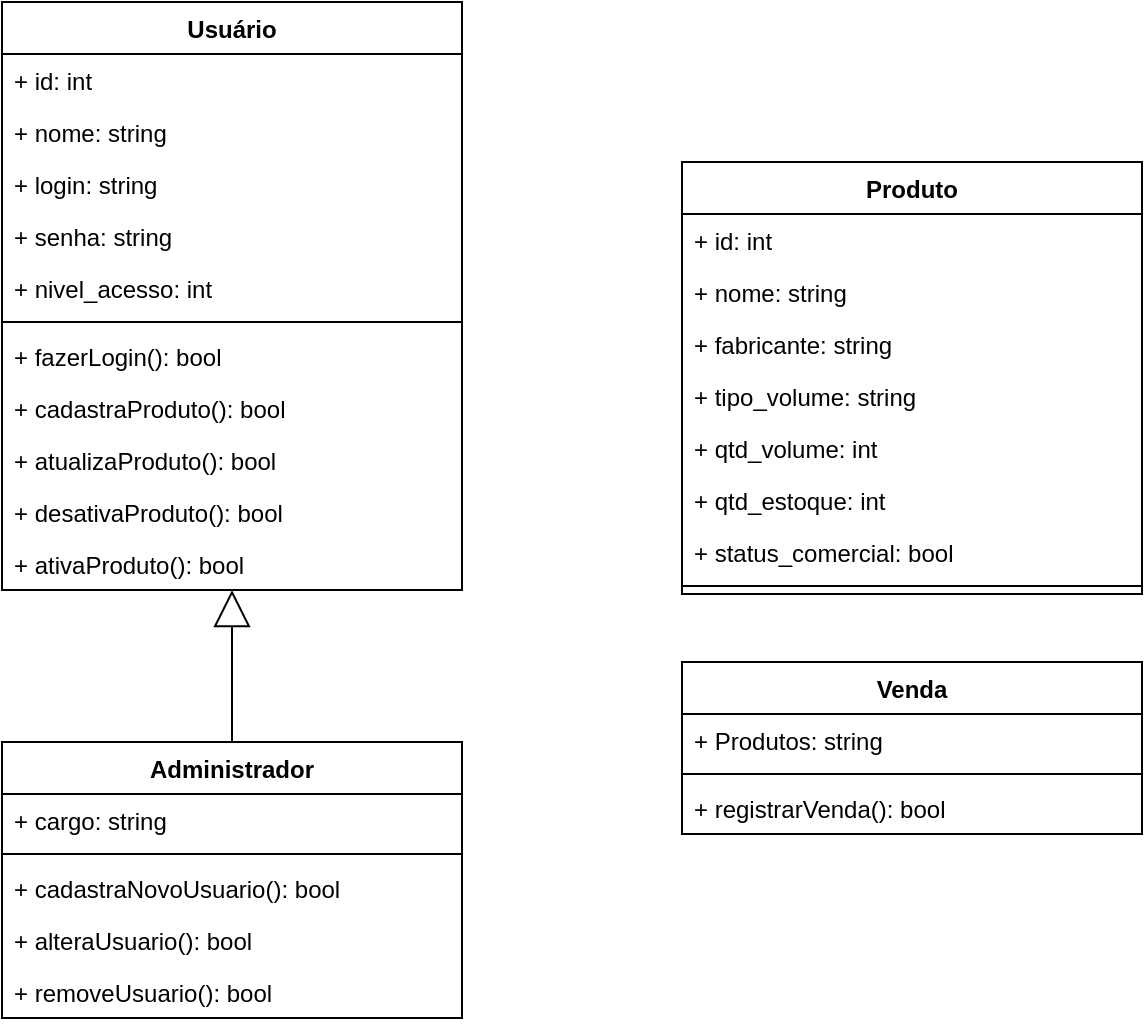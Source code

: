 <mxfile version="21.3.2" type="github">
  <diagram id="C5RBs43oDa-KdzZeNtuy" name="Page-1">
    <mxGraphModel dx="1434" dy="753" grid="1" gridSize="10" guides="1" tooltips="1" connect="1" arrows="1" fold="1" page="1" pageScale="1" pageWidth="827" pageHeight="1169" math="0" shadow="0">
      <root>
        <mxCell id="WIyWlLk6GJQsqaUBKTNV-0" />
        <mxCell id="WIyWlLk6GJQsqaUBKTNV-1" parent="WIyWlLk6GJQsqaUBKTNV-0" />
        <mxCell id="QeRd_3t7Ang1pk4t5GSB-0" value="Usuário" style="swimlane;fontStyle=1;align=center;verticalAlign=top;childLayout=stackLayout;horizontal=1;startSize=26;horizontalStack=0;resizeParent=1;resizeParentMax=0;resizeLast=0;collapsible=1;marginBottom=0;whiteSpace=wrap;html=1;" vertex="1" parent="WIyWlLk6GJQsqaUBKTNV-1">
          <mxGeometry x="129" y="130" width="230" height="294" as="geometry" />
        </mxCell>
        <mxCell id="QeRd_3t7Ang1pk4t5GSB-1" value="+ id: int&lt;span style=&quot;white-space: pre;&quot;&gt;	&lt;/span&gt;" style="text;strokeColor=none;fillColor=none;align=left;verticalAlign=top;spacingLeft=4;spacingRight=4;overflow=hidden;rotatable=0;points=[[0,0.5],[1,0.5]];portConstraint=eastwest;whiteSpace=wrap;html=1;" vertex="1" parent="QeRd_3t7Ang1pk4t5GSB-0">
          <mxGeometry y="26" width="230" height="26" as="geometry" />
        </mxCell>
        <mxCell id="QeRd_3t7Ang1pk4t5GSB-4" value="+ nome: string" style="text;strokeColor=none;fillColor=none;align=left;verticalAlign=top;spacingLeft=4;spacingRight=4;overflow=hidden;rotatable=0;points=[[0,0.5],[1,0.5]];portConstraint=eastwest;whiteSpace=wrap;html=1;" vertex="1" parent="QeRd_3t7Ang1pk4t5GSB-0">
          <mxGeometry y="52" width="230" height="26" as="geometry" />
        </mxCell>
        <mxCell id="QeRd_3t7Ang1pk4t5GSB-5" value="+ login: string" style="text;strokeColor=none;fillColor=none;align=left;verticalAlign=top;spacingLeft=4;spacingRight=4;overflow=hidden;rotatable=0;points=[[0,0.5],[1,0.5]];portConstraint=eastwest;whiteSpace=wrap;html=1;" vertex="1" parent="QeRd_3t7Ang1pk4t5GSB-0">
          <mxGeometry y="78" width="230" height="26" as="geometry" />
        </mxCell>
        <mxCell id="QeRd_3t7Ang1pk4t5GSB-6" value="+ senha: string" style="text;strokeColor=none;fillColor=none;align=left;verticalAlign=top;spacingLeft=4;spacingRight=4;overflow=hidden;rotatable=0;points=[[0,0.5],[1,0.5]];portConstraint=eastwest;whiteSpace=wrap;html=1;" vertex="1" parent="QeRd_3t7Ang1pk4t5GSB-0">
          <mxGeometry y="104" width="230" height="26" as="geometry" />
        </mxCell>
        <mxCell id="QeRd_3t7Ang1pk4t5GSB-7" value="+ nivel_acesso: int" style="text;strokeColor=none;fillColor=none;align=left;verticalAlign=top;spacingLeft=4;spacingRight=4;overflow=hidden;rotatable=0;points=[[0,0.5],[1,0.5]];portConstraint=eastwest;whiteSpace=wrap;html=1;" vertex="1" parent="QeRd_3t7Ang1pk4t5GSB-0">
          <mxGeometry y="130" width="230" height="26" as="geometry" />
        </mxCell>
        <mxCell id="QeRd_3t7Ang1pk4t5GSB-2" value="" style="line;strokeWidth=1;fillColor=none;align=left;verticalAlign=middle;spacingTop=-1;spacingLeft=3;spacingRight=3;rotatable=0;labelPosition=right;points=[];portConstraint=eastwest;strokeColor=inherit;" vertex="1" parent="QeRd_3t7Ang1pk4t5GSB-0">
          <mxGeometry y="156" width="230" height="8" as="geometry" />
        </mxCell>
        <mxCell id="QeRd_3t7Ang1pk4t5GSB-3" value="+ fazerLogin(): bool" style="text;strokeColor=none;fillColor=none;align=left;verticalAlign=top;spacingLeft=4;spacingRight=4;overflow=hidden;rotatable=0;points=[[0,0.5],[1,0.5]];portConstraint=eastwest;whiteSpace=wrap;html=1;" vertex="1" parent="QeRd_3t7Ang1pk4t5GSB-0">
          <mxGeometry y="164" width="230" height="26" as="geometry" />
        </mxCell>
        <mxCell id="QeRd_3t7Ang1pk4t5GSB-8" value="+ cadastraProduto(): bool" style="text;strokeColor=none;fillColor=none;align=left;verticalAlign=top;spacingLeft=4;spacingRight=4;overflow=hidden;rotatable=0;points=[[0,0.5],[1,0.5]];portConstraint=eastwest;whiteSpace=wrap;html=1;" vertex="1" parent="QeRd_3t7Ang1pk4t5GSB-0">
          <mxGeometry y="190" width="230" height="26" as="geometry" />
        </mxCell>
        <mxCell id="QeRd_3t7Ang1pk4t5GSB-9" value="+ atualizaProduto(): bool" style="text;strokeColor=none;fillColor=none;align=left;verticalAlign=top;spacingLeft=4;spacingRight=4;overflow=hidden;rotatable=0;points=[[0,0.5],[1,0.5]];portConstraint=eastwest;whiteSpace=wrap;html=1;" vertex="1" parent="QeRd_3t7Ang1pk4t5GSB-0">
          <mxGeometry y="216" width="230" height="26" as="geometry" />
        </mxCell>
        <mxCell id="QeRd_3t7Ang1pk4t5GSB-10" value="+ desativaProduto(): bool" style="text;strokeColor=none;fillColor=none;align=left;verticalAlign=top;spacingLeft=4;spacingRight=4;overflow=hidden;rotatable=0;points=[[0,0.5],[1,0.5]];portConstraint=eastwest;whiteSpace=wrap;html=1;" vertex="1" parent="QeRd_3t7Ang1pk4t5GSB-0">
          <mxGeometry y="242" width="230" height="26" as="geometry" />
        </mxCell>
        <mxCell id="QeRd_3t7Ang1pk4t5GSB-14" value="+ ativaProduto(): bool" style="text;strokeColor=none;fillColor=none;align=left;verticalAlign=top;spacingLeft=4;spacingRight=4;overflow=hidden;rotatable=0;points=[[0,0.5],[1,0.5]];portConstraint=eastwest;whiteSpace=wrap;html=1;" vertex="1" parent="QeRd_3t7Ang1pk4t5GSB-0">
          <mxGeometry y="268" width="230" height="26" as="geometry" />
        </mxCell>
        <mxCell id="QeRd_3t7Ang1pk4t5GSB-16" value="Administrador" style="swimlane;fontStyle=1;align=center;verticalAlign=top;childLayout=stackLayout;horizontal=1;startSize=26;horizontalStack=0;resizeParent=1;resizeParentMax=0;resizeLast=0;collapsible=1;marginBottom=0;whiteSpace=wrap;html=1;" vertex="1" parent="WIyWlLk6GJQsqaUBKTNV-1">
          <mxGeometry x="129" y="500" width="230" height="138" as="geometry" />
        </mxCell>
        <mxCell id="QeRd_3t7Ang1pk4t5GSB-17" value="+ cargo: string&lt;span style=&quot;white-space: pre;&quot;&gt;	&lt;/span&gt;" style="text;strokeColor=none;fillColor=none;align=left;verticalAlign=top;spacingLeft=4;spacingRight=4;overflow=hidden;rotatable=0;points=[[0,0.5],[1,0.5]];portConstraint=eastwest;whiteSpace=wrap;html=1;" vertex="1" parent="QeRd_3t7Ang1pk4t5GSB-16">
          <mxGeometry y="26" width="230" height="26" as="geometry" />
        </mxCell>
        <mxCell id="QeRd_3t7Ang1pk4t5GSB-22" value="" style="line;strokeWidth=1;fillColor=none;align=left;verticalAlign=middle;spacingTop=-1;spacingLeft=3;spacingRight=3;rotatable=0;labelPosition=right;points=[];portConstraint=eastwest;strokeColor=inherit;" vertex="1" parent="QeRd_3t7Ang1pk4t5GSB-16">
          <mxGeometry y="52" width="230" height="8" as="geometry" />
        </mxCell>
        <mxCell id="QeRd_3t7Ang1pk4t5GSB-23" value="+ cadastraNovoUsuario(): bool" style="text;strokeColor=none;fillColor=none;align=left;verticalAlign=top;spacingLeft=4;spacingRight=4;overflow=hidden;rotatable=0;points=[[0,0.5],[1,0.5]];portConstraint=eastwest;whiteSpace=wrap;html=1;" vertex="1" parent="QeRd_3t7Ang1pk4t5GSB-16">
          <mxGeometry y="60" width="230" height="26" as="geometry" />
        </mxCell>
        <mxCell id="QeRd_3t7Ang1pk4t5GSB-24" value="+ alteraUsuario(): bool" style="text;strokeColor=none;fillColor=none;align=left;verticalAlign=top;spacingLeft=4;spacingRight=4;overflow=hidden;rotatable=0;points=[[0,0.5],[1,0.5]];portConstraint=eastwest;whiteSpace=wrap;html=1;" vertex="1" parent="QeRd_3t7Ang1pk4t5GSB-16">
          <mxGeometry y="86" width="230" height="26" as="geometry" />
        </mxCell>
        <mxCell id="QeRd_3t7Ang1pk4t5GSB-40" value="+ removeUsuario(): bool" style="text;strokeColor=none;fillColor=none;align=left;verticalAlign=top;spacingLeft=4;spacingRight=4;overflow=hidden;rotatable=0;points=[[0,0.5],[1,0.5]];portConstraint=eastwest;whiteSpace=wrap;html=1;" vertex="1" parent="QeRd_3t7Ang1pk4t5GSB-16">
          <mxGeometry y="112" width="230" height="26" as="geometry" />
        </mxCell>
        <mxCell id="QeRd_3t7Ang1pk4t5GSB-28" value="" style="endArrow=block;endSize=16;endFill=0;html=1;rounded=0;exitX=0.5;exitY=0;exitDx=0;exitDy=0;" edge="1" parent="WIyWlLk6GJQsqaUBKTNV-1" source="QeRd_3t7Ang1pk4t5GSB-16" target="QeRd_3t7Ang1pk4t5GSB-14">
          <mxGeometry width="160" relative="1" as="geometry">
            <mxPoint x="369" y="550" as="sourcePoint" />
            <mxPoint x="279" y="450" as="targetPoint" />
          </mxGeometry>
        </mxCell>
        <mxCell id="QeRd_3t7Ang1pk4t5GSB-41" value="Produto" style="swimlane;fontStyle=1;align=center;verticalAlign=top;childLayout=stackLayout;horizontal=1;startSize=26;horizontalStack=0;resizeParent=1;resizeParentMax=0;resizeLast=0;collapsible=1;marginBottom=0;whiteSpace=wrap;html=1;" vertex="1" parent="WIyWlLk6GJQsqaUBKTNV-1">
          <mxGeometry x="469" y="210" width="230" height="216" as="geometry" />
        </mxCell>
        <mxCell id="QeRd_3t7Ang1pk4t5GSB-42" value="+ id: int&lt;span style=&quot;white-space: pre;&quot;&gt;	&lt;/span&gt;" style="text;strokeColor=none;fillColor=none;align=left;verticalAlign=top;spacingLeft=4;spacingRight=4;overflow=hidden;rotatable=0;points=[[0,0.5],[1,0.5]];portConstraint=eastwest;whiteSpace=wrap;html=1;" vertex="1" parent="QeRd_3t7Ang1pk4t5GSB-41">
          <mxGeometry y="26" width="230" height="26" as="geometry" />
        </mxCell>
        <mxCell id="QeRd_3t7Ang1pk4t5GSB-43" value="+ nome: string" style="text;strokeColor=none;fillColor=none;align=left;verticalAlign=top;spacingLeft=4;spacingRight=4;overflow=hidden;rotatable=0;points=[[0,0.5],[1,0.5]];portConstraint=eastwest;whiteSpace=wrap;html=1;" vertex="1" parent="QeRd_3t7Ang1pk4t5GSB-41">
          <mxGeometry y="52" width="230" height="26" as="geometry" />
        </mxCell>
        <mxCell id="QeRd_3t7Ang1pk4t5GSB-44" value="+ fabricante: string" style="text;strokeColor=none;fillColor=none;align=left;verticalAlign=top;spacingLeft=4;spacingRight=4;overflow=hidden;rotatable=0;points=[[0,0.5],[1,0.5]];portConstraint=eastwest;whiteSpace=wrap;html=1;" vertex="1" parent="QeRd_3t7Ang1pk4t5GSB-41">
          <mxGeometry y="78" width="230" height="26" as="geometry" />
        </mxCell>
        <mxCell id="QeRd_3t7Ang1pk4t5GSB-45" value="+ tipo_volume: string" style="text;strokeColor=none;fillColor=none;align=left;verticalAlign=top;spacingLeft=4;spacingRight=4;overflow=hidden;rotatable=0;points=[[0,0.5],[1,0.5]];portConstraint=eastwest;whiteSpace=wrap;html=1;" vertex="1" parent="QeRd_3t7Ang1pk4t5GSB-41">
          <mxGeometry y="104" width="230" height="26" as="geometry" />
        </mxCell>
        <mxCell id="QeRd_3t7Ang1pk4t5GSB-46" value="+ qtd_volume: int" style="text;strokeColor=none;fillColor=none;align=left;verticalAlign=top;spacingLeft=4;spacingRight=4;overflow=hidden;rotatable=0;points=[[0,0.5],[1,0.5]];portConstraint=eastwest;whiteSpace=wrap;html=1;" vertex="1" parent="QeRd_3t7Ang1pk4t5GSB-41">
          <mxGeometry y="130" width="230" height="26" as="geometry" />
        </mxCell>
        <mxCell id="QeRd_3t7Ang1pk4t5GSB-53" value="+ qtd_estoque: int" style="text;strokeColor=none;fillColor=none;align=left;verticalAlign=top;spacingLeft=4;spacingRight=4;overflow=hidden;rotatable=0;points=[[0,0.5],[1,0.5]];portConstraint=eastwest;whiteSpace=wrap;html=1;" vertex="1" parent="QeRd_3t7Ang1pk4t5GSB-41">
          <mxGeometry y="156" width="230" height="26" as="geometry" />
        </mxCell>
        <mxCell id="QeRd_3t7Ang1pk4t5GSB-54" value="+ status_comercial: bool" style="text;strokeColor=none;fillColor=none;align=left;verticalAlign=top;spacingLeft=4;spacingRight=4;overflow=hidden;rotatable=0;points=[[0,0.5],[1,0.5]];portConstraint=eastwest;whiteSpace=wrap;html=1;" vertex="1" parent="QeRd_3t7Ang1pk4t5GSB-41">
          <mxGeometry y="182" width="230" height="26" as="geometry" />
        </mxCell>
        <mxCell id="QeRd_3t7Ang1pk4t5GSB-47" value="" style="line;strokeWidth=1;fillColor=none;align=left;verticalAlign=middle;spacingTop=-1;spacingLeft=3;spacingRight=3;rotatable=0;labelPosition=right;points=[];portConstraint=eastwest;strokeColor=inherit;" vertex="1" parent="QeRd_3t7Ang1pk4t5GSB-41">
          <mxGeometry y="208" width="230" height="8" as="geometry" />
        </mxCell>
        <mxCell id="QeRd_3t7Ang1pk4t5GSB-56" value="Venda" style="swimlane;fontStyle=1;align=center;verticalAlign=top;childLayout=stackLayout;horizontal=1;startSize=26;horizontalStack=0;resizeParent=1;resizeParentMax=0;resizeLast=0;collapsible=1;marginBottom=0;whiteSpace=wrap;html=1;" vertex="1" parent="WIyWlLk6GJQsqaUBKTNV-1">
          <mxGeometry x="469" y="460" width="230" height="86" as="geometry" />
        </mxCell>
        <mxCell id="QeRd_3t7Ang1pk4t5GSB-57" value="+ Produtos: string&lt;span style=&quot;white-space: pre;&quot;&gt;	&lt;/span&gt;" style="text;strokeColor=none;fillColor=none;align=left;verticalAlign=top;spacingLeft=4;spacingRight=4;overflow=hidden;rotatable=0;points=[[0,0.5],[1,0.5]];portConstraint=eastwest;whiteSpace=wrap;html=1;" vertex="1" parent="QeRd_3t7Ang1pk4t5GSB-56">
          <mxGeometry y="26" width="230" height="26" as="geometry" />
        </mxCell>
        <mxCell id="QeRd_3t7Ang1pk4t5GSB-58" value="" style="line;strokeWidth=1;fillColor=none;align=left;verticalAlign=middle;spacingTop=-1;spacingLeft=3;spacingRight=3;rotatable=0;labelPosition=right;points=[];portConstraint=eastwest;strokeColor=inherit;" vertex="1" parent="QeRd_3t7Ang1pk4t5GSB-56">
          <mxGeometry y="52" width="230" height="8" as="geometry" />
        </mxCell>
        <mxCell id="QeRd_3t7Ang1pk4t5GSB-59" value="+ registrarVenda(): bool" style="text;strokeColor=none;fillColor=none;align=left;verticalAlign=top;spacingLeft=4;spacingRight=4;overflow=hidden;rotatable=0;points=[[0,0.5],[1,0.5]];portConstraint=eastwest;whiteSpace=wrap;html=1;" vertex="1" parent="QeRd_3t7Ang1pk4t5GSB-56">
          <mxGeometry y="60" width="230" height="26" as="geometry" />
        </mxCell>
      </root>
    </mxGraphModel>
  </diagram>
</mxfile>

